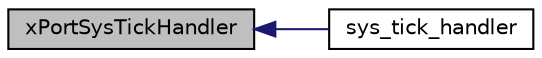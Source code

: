 digraph "xPortSysTickHandler"
{
  edge [fontname="Helvetica",fontsize="10",labelfontname="Helvetica",labelfontsize="10"];
  node [fontname="Helvetica",fontsize="10",shape=record];
  rankdir="LR";
  Node1 [label="xPortSysTickHandler",height=0.2,width=0.4,color="black", fillcolor="grey75", style="filled" fontcolor="black"];
  Node1 -> Node2 [dir="back",color="midnightblue",fontsize="10",style="solid",fontname="Helvetica"];
  Node2 [label="sys_tick_handler",height=0.2,width=0.4,color="black", fillcolor="white", style="filled",URL="$opencm3_8c.html#afdd94f850b193691f1bfc60c724b542a"];
}
